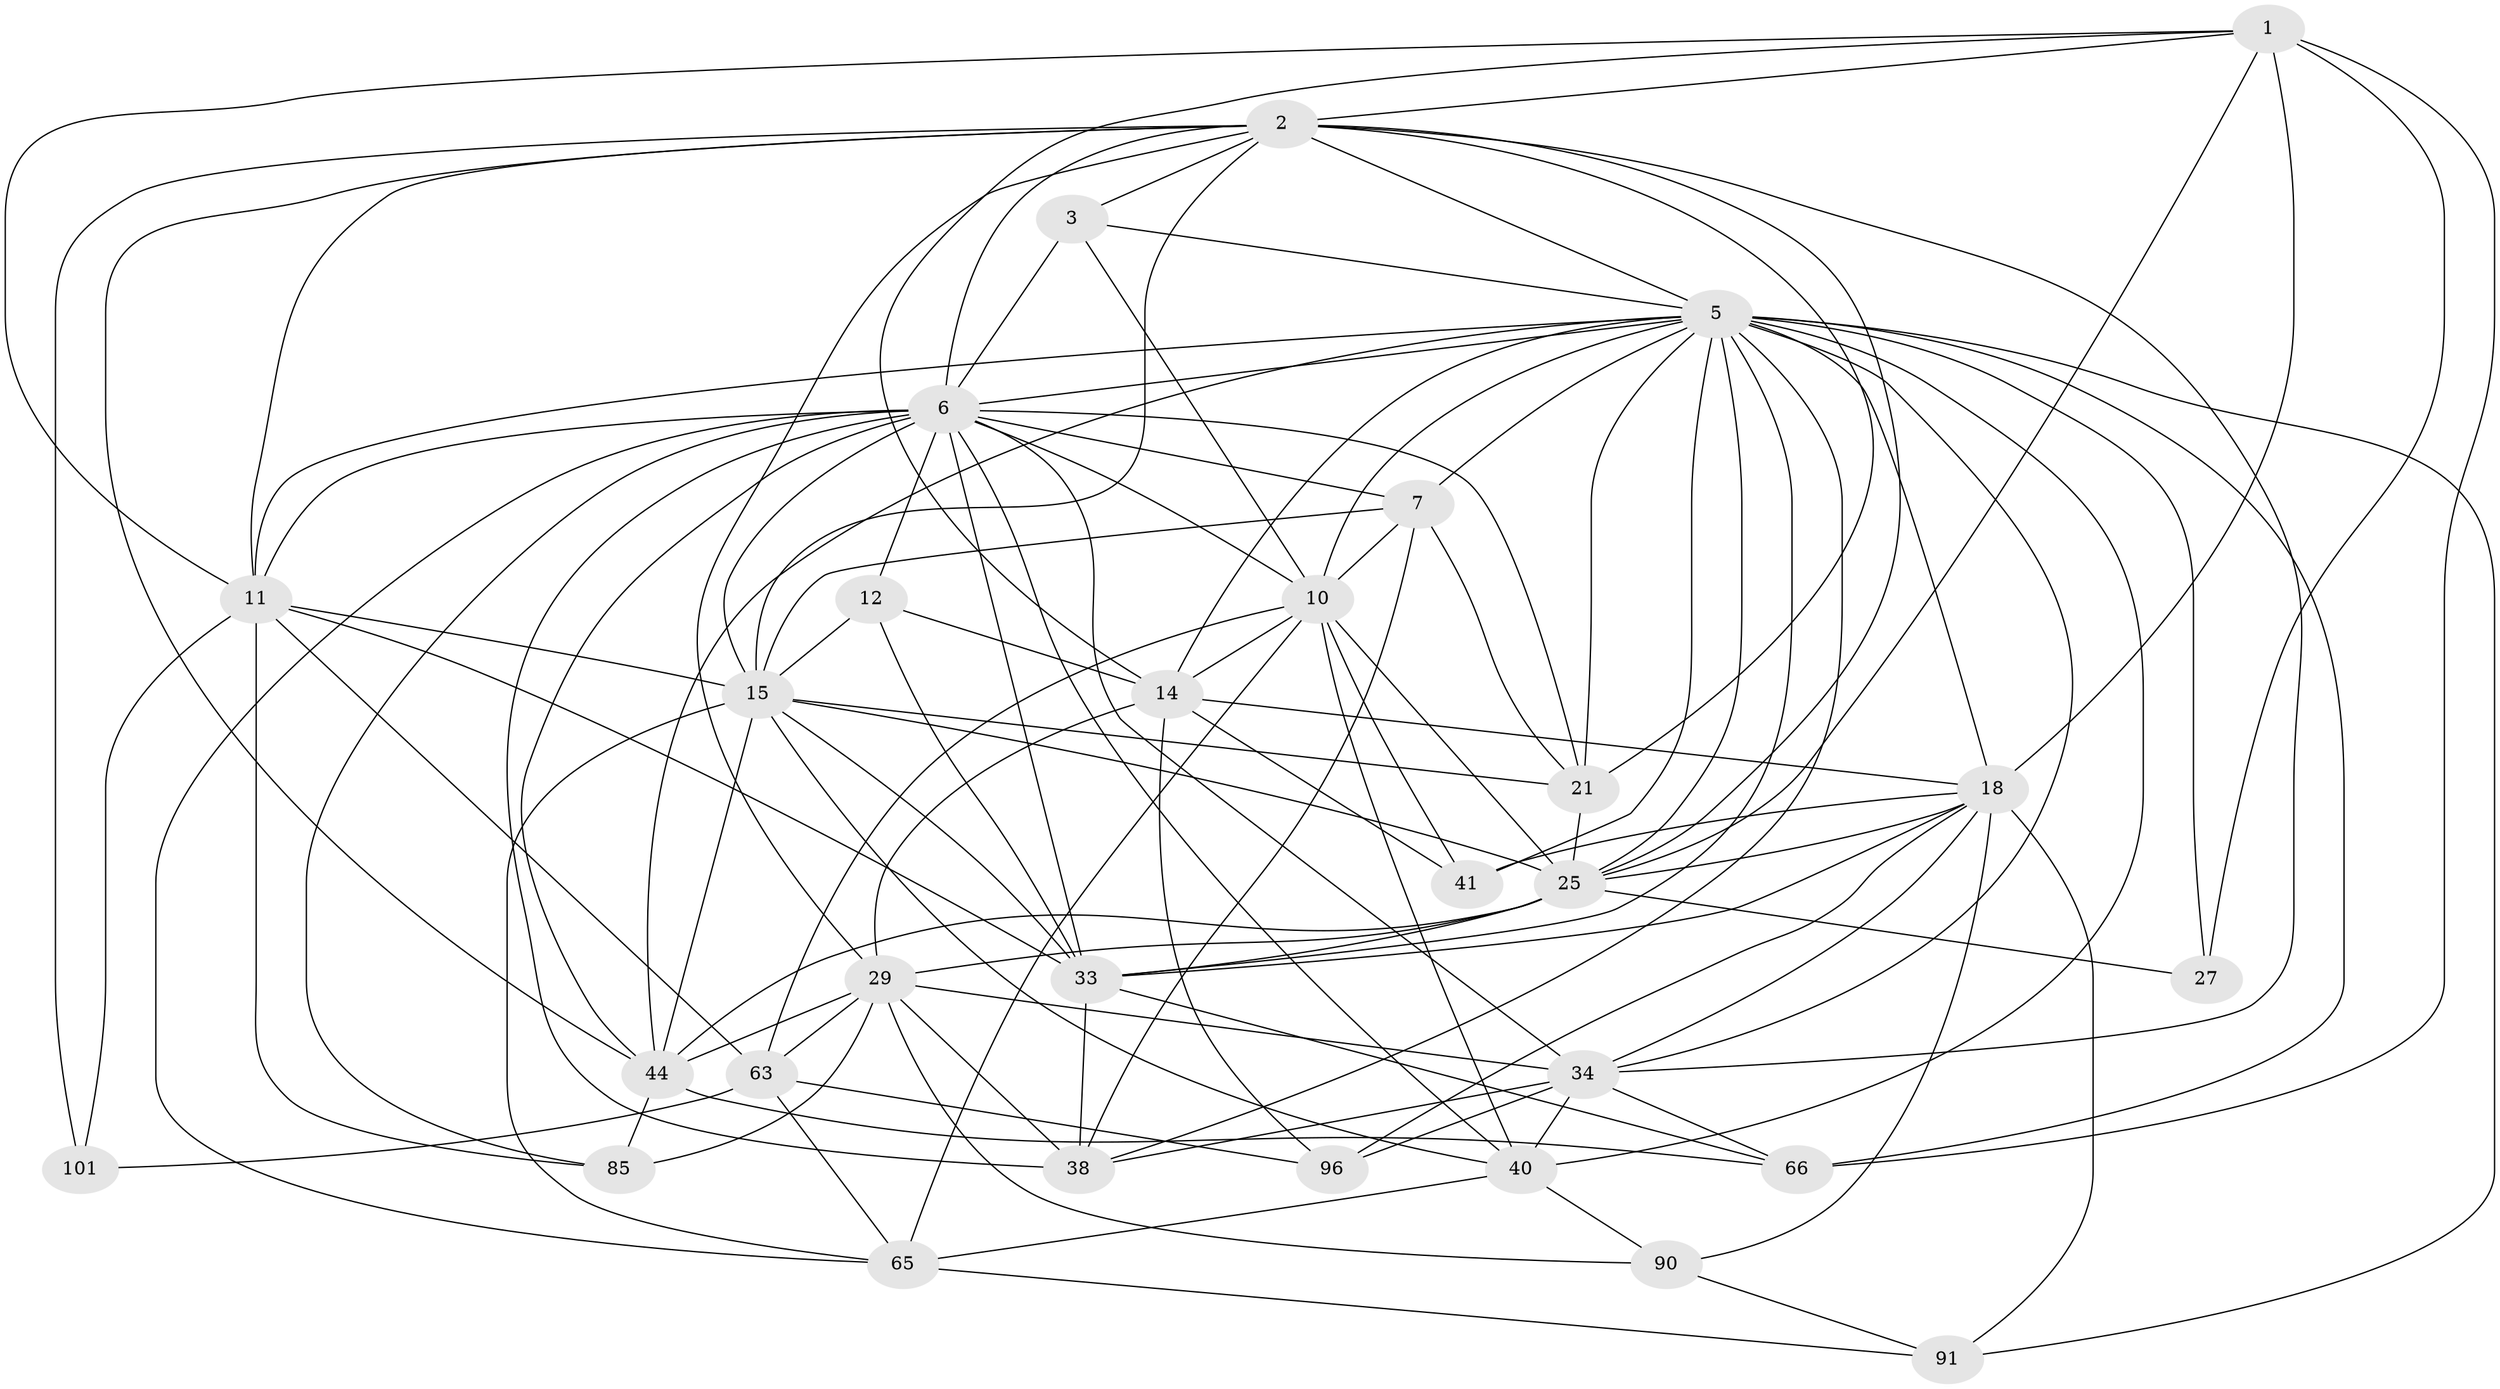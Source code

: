 // original degree distribution, {4: 1.0}
// Generated by graph-tools (version 1.1) at 2025/20/03/04/25 18:20:36]
// undirected, 30 vertices, 112 edges
graph export_dot {
graph [start="1"]
  node [color=gray90,style=filled];
  1 [super="+4+43"];
  2 [super="+31+8"];
  3;
  5 [super="+80+26+16"];
  6 [super="+9+13"];
  7 [super="+39+79"];
  10 [super="+99+56+24"];
  11 [super="+28+48"];
  12;
  14 [super="+45"];
  15 [super="+54+60"];
  18 [super="+50+57"];
  21 [super="+32"];
  25 [super="+84+30+69"];
  27;
  29 [super="+58+46"];
  33 [super="+73+49+35"];
  34 [super="+94+81+83"];
  38 [super="+53"];
  40 [super="+74+71"];
  41;
  44 [super="+59+78+55"];
  63 [super="+93"];
  65 [super="+95"];
  66 [super="+76+98"];
  85;
  90;
  91;
  96;
  101;
  1 -- 27 [weight=2];
  1 -- 25;
  1 -- 66;
  1 -- 18;
  1 -- 14;
  1 -- 2;
  1 -- 11;
  2 -- 6;
  2 -- 21;
  2 -- 29;
  2 -- 15;
  2 -- 3;
  2 -- 5 [weight=3];
  2 -- 101;
  2 -- 11;
  2 -- 44;
  2 -- 34;
  2 -- 25;
  3 -- 10;
  3 -- 5;
  3 -- 6;
  5 -- 66 [weight=3];
  5 -- 33 [weight=2];
  5 -- 38;
  5 -- 25;
  5 -- 10;
  5 -- 41;
  5 -- 34;
  5 -- 7;
  5 -- 40;
  5 -- 27;
  5 -- 11;
  5 -- 44;
  5 -- 14;
  5 -- 18;
  5 -- 21;
  5 -- 91;
  5 -- 6;
  6 -- 10;
  6 -- 40;
  6 -- 15 [weight=2];
  6 -- 7;
  6 -- 33 [weight=2];
  6 -- 65;
  6 -- 34;
  6 -- 38;
  6 -- 11;
  6 -- 12;
  6 -- 44;
  6 -- 21;
  6 -- 85;
  7 -- 38;
  7 -- 21;
  7 -- 10 [weight=3];
  7 -- 15;
  10 -- 41;
  10 -- 65;
  10 -- 63;
  10 -- 14;
  10 -- 40;
  10 -- 25;
  11 -- 101 [weight=2];
  11 -- 85;
  11 -- 33;
  11 -- 15;
  11 -- 63;
  12 -- 15;
  12 -- 14;
  12 -- 33;
  14 -- 18;
  14 -- 96;
  14 -- 41;
  14 -- 29;
  15 -- 44 [weight=4];
  15 -- 40;
  15 -- 65;
  15 -- 21;
  15 -- 25;
  15 -- 33 [weight=2];
  18 -- 91;
  18 -- 96;
  18 -- 41;
  18 -- 90;
  18 -- 34;
  18 -- 33;
  18 -- 25;
  21 -- 25;
  25 -- 27;
  25 -- 44;
  25 -- 29 [weight=2];
  25 -- 33;
  29 -- 44;
  29 -- 38;
  29 -- 85;
  29 -- 90;
  29 -- 63;
  29 -- 34;
  33 -- 38;
  33 -- 66;
  34 -- 40 [weight=2];
  34 -- 38;
  34 -- 96;
  34 -- 66;
  40 -- 65;
  40 -- 90;
  44 -- 66 [weight=2];
  44 -- 85;
  63 -- 101;
  63 -- 96;
  63 -- 65;
  65 -- 91;
  90 -- 91;
}
